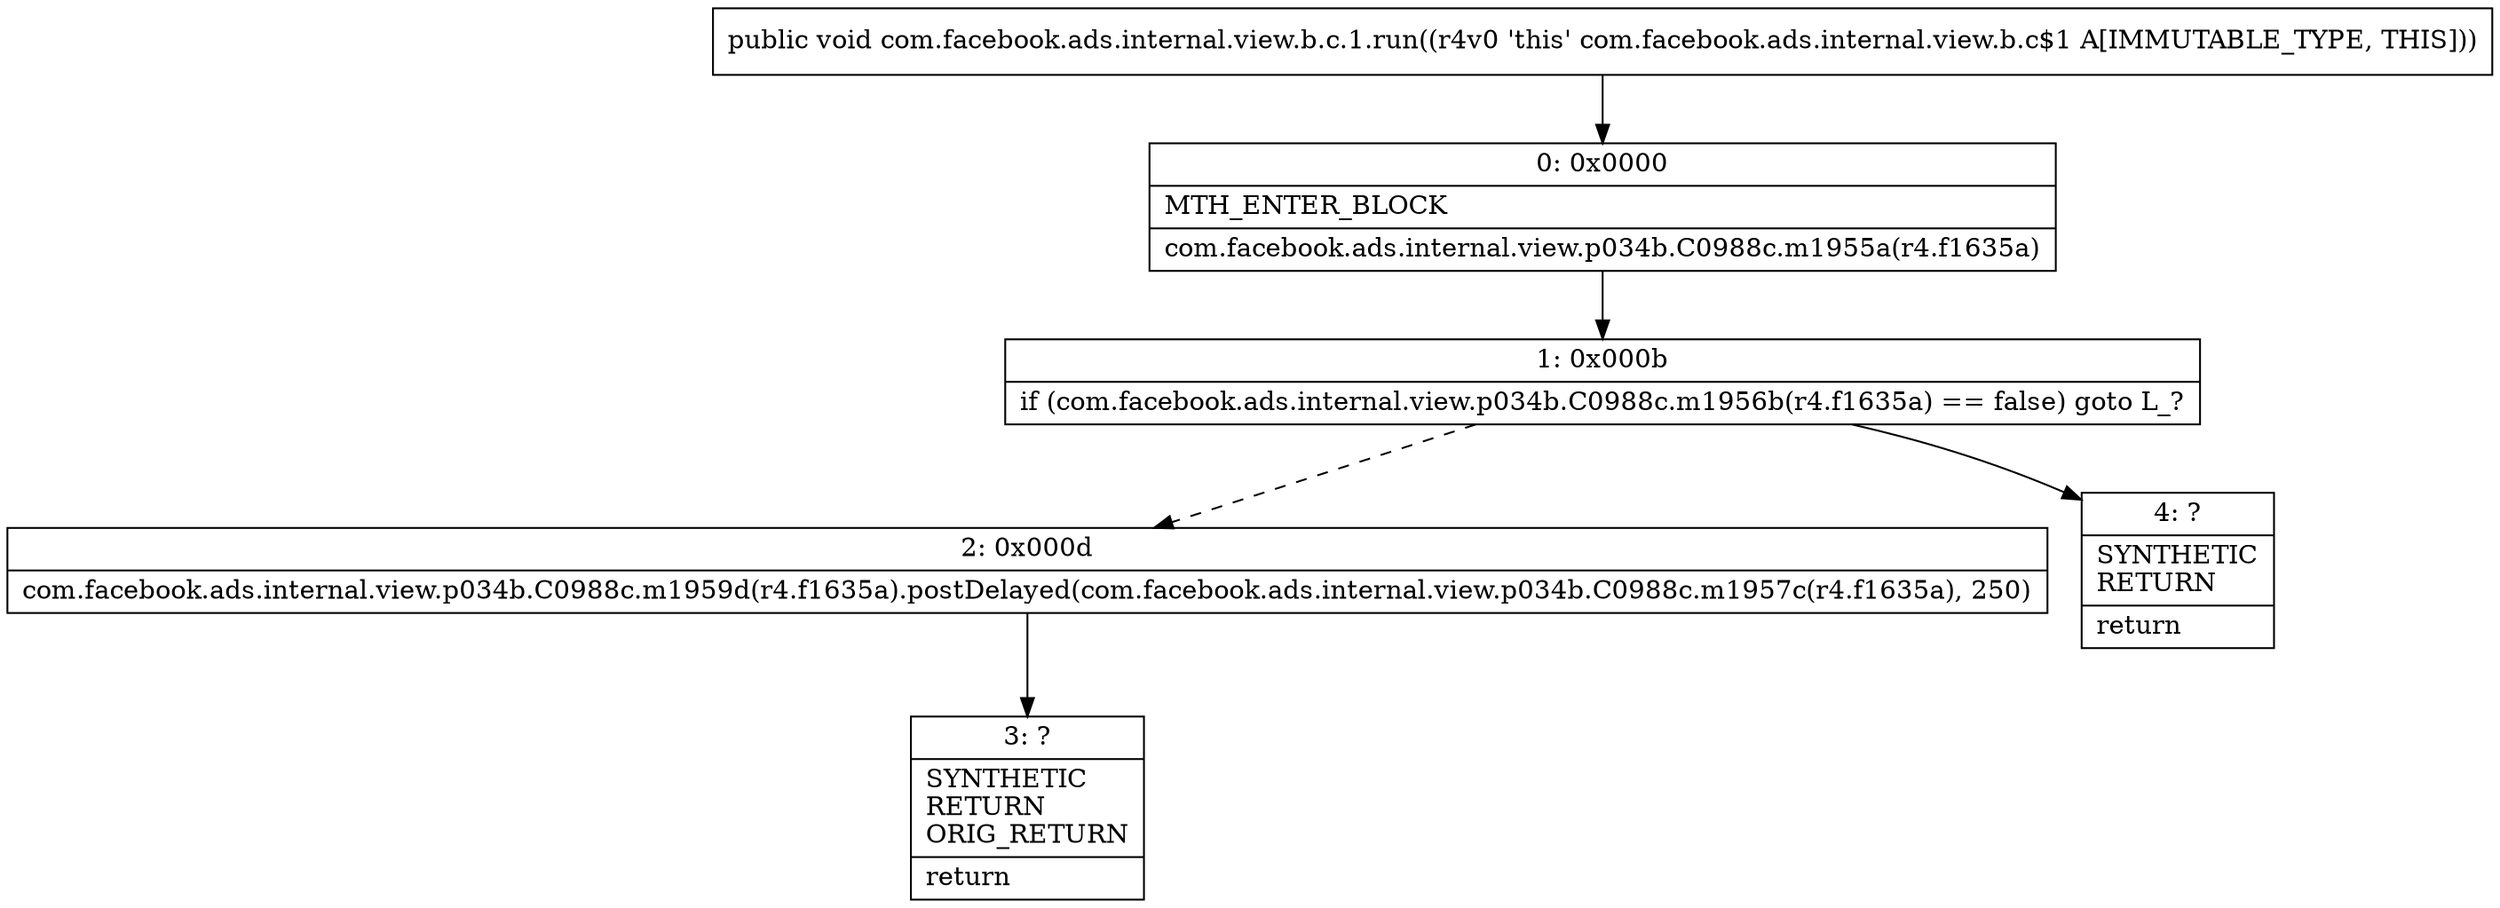 digraph "CFG forcom.facebook.ads.internal.view.b.c.1.run()V" {
Node_0 [shape=record,label="{0\:\ 0x0000|MTH_ENTER_BLOCK\l|com.facebook.ads.internal.view.p034b.C0988c.m1955a(r4.f1635a)\l}"];
Node_1 [shape=record,label="{1\:\ 0x000b|if (com.facebook.ads.internal.view.p034b.C0988c.m1956b(r4.f1635a) == false) goto L_?\l}"];
Node_2 [shape=record,label="{2\:\ 0x000d|com.facebook.ads.internal.view.p034b.C0988c.m1959d(r4.f1635a).postDelayed(com.facebook.ads.internal.view.p034b.C0988c.m1957c(r4.f1635a), 250)\l}"];
Node_3 [shape=record,label="{3\:\ ?|SYNTHETIC\lRETURN\lORIG_RETURN\l|return\l}"];
Node_4 [shape=record,label="{4\:\ ?|SYNTHETIC\lRETURN\l|return\l}"];
MethodNode[shape=record,label="{public void com.facebook.ads.internal.view.b.c.1.run((r4v0 'this' com.facebook.ads.internal.view.b.c$1 A[IMMUTABLE_TYPE, THIS])) }"];
MethodNode -> Node_0;
Node_0 -> Node_1;
Node_1 -> Node_2[style=dashed];
Node_1 -> Node_4;
Node_2 -> Node_3;
}

